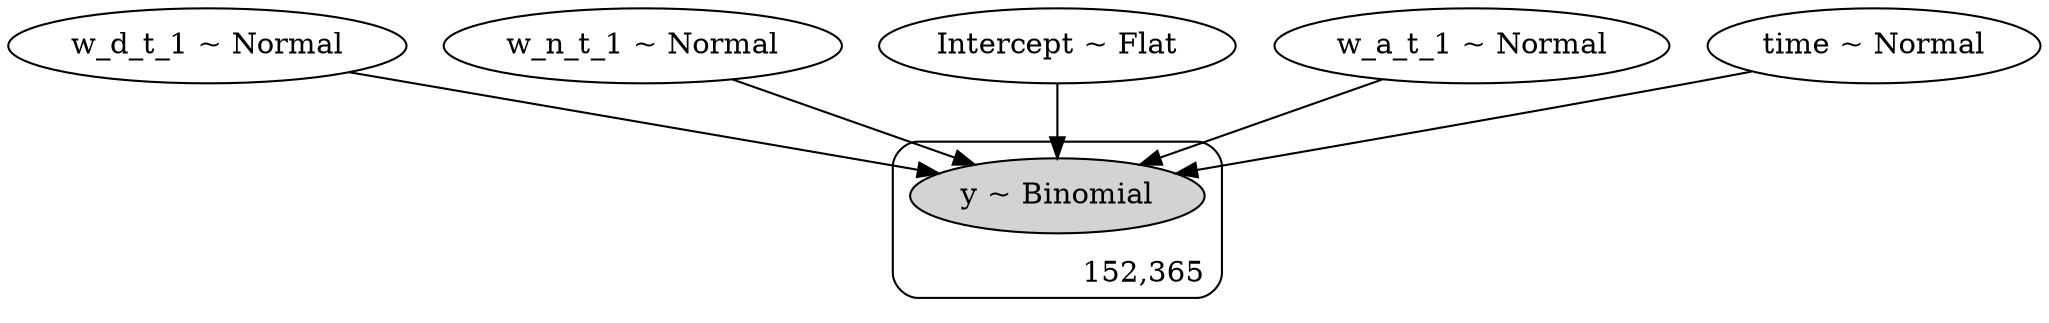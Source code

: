 digraph {
	subgraph "cluster152,365" {
		y [label="y ~ Binomial" style=filled]
		label="152,365" labeljust=r labelloc=b style=rounded
	}
	w_d_t_1 [label="w_d_t_1 ~ Normal"]
	w_n_t_1 [label="w_n_t_1 ~ Normal"]
	Intercept [label="Intercept ~ Flat"]
	w_a_t_1 [label="w_a_t_1 ~ Normal"]
	time [label="time ~ Normal"]
	w_d_t_1 -> y
	w_n_t_1 -> y
	Intercept -> y
	w_a_t_1 -> y
	time -> y
}
